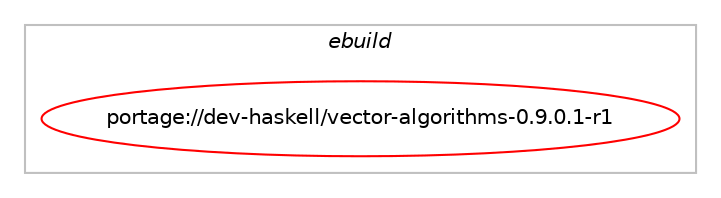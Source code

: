 digraph prolog {

# *************
# Graph options
# *************

newrank=true;
concentrate=true;
compound=true;
graph [rankdir=LR,fontname=Helvetica,fontsize=10,ranksep=1.5];#, ranksep=2.5, nodesep=0.2];
edge  [arrowhead=vee];
node  [fontname=Helvetica,fontsize=10];

# **********
# The ebuild
# **********

subgraph cluster_leftcol {
color=gray;
label=<<i>ebuild</i>>;
id [label="portage://dev-haskell/vector-algorithms-0.9.0.1-r1", color=red, width=4, href="../dev-haskell/vector-algorithms-0.9.0.1-r1.svg"];
}

# ****************
# The dependencies
# ****************

subgraph cluster_midcol {
color=gray;
label=<<i>dependencies</i>>;
subgraph cluster_compile {
fillcolor="#eeeeee";
style=filled;
label=<<i>compile</i>>;
# *** BEGIN UNKNOWN DEPENDENCY TYPE (TODO) ***
# id -> equal(any_of_group([package_dependency(portage://dev-haskell/vector-algorithms-0.9.0.1-r1,install,no,dev-haskell,bitvec,none,[,,],[],[use(enable(gmp),none)]),package_dependency(portage://dev-haskell/vector-algorithms-0.9.0.1-r1,install,no,dev-lang,ghc,none,[,,],[],[use(enable(gmp),none)])]))
# *** END UNKNOWN DEPENDENCY TYPE (TODO) ***

# *** BEGIN UNKNOWN DEPENDENCY TYPE (TODO) ***
# id -> equal(use_conditional_group(positive,hscolour,portage://dev-haskell/vector-algorithms-0.9.0.1-r1,[package_dependency(portage://dev-haskell/vector-algorithms-0.9.0.1-r1,install,no,dev-haskell,hscolour,none,[,,],[],[])]))
# *** END UNKNOWN DEPENDENCY TYPE (TODO) ***

# *** BEGIN UNKNOWN DEPENDENCY TYPE (TODO) ***
# id -> equal(use_conditional_group(positive,test,portage://dev-haskell/vector-algorithms-0.9.0.1-r1,[use_conditional_group(positive,properties,portage://dev-haskell/vector-algorithms-0.9.0.1-r1,[package_dependency(portage://dev-haskell/vector-algorithms-0.9.0.1-r1,install,no,dev-haskell,quickcheck,greater,[2.9,,,2.9],[],[]),package_dependency(portage://dev-haskell/vector-algorithms-0.9.0.1-r1,install,no,dev-haskell,quickcheck,smaller,[2.15,,,2.15],[],[])])]))
# *** END UNKNOWN DEPENDENCY TYPE (TODO) ***

# *** BEGIN UNKNOWN DEPENDENCY TYPE (TODO) ***
# id -> equal(package_dependency(portage://dev-haskell/vector-algorithms-0.9.0.1-r1,install,no,dev-haskell,bitvec,greaterequal,[1.0,,,1.0],any_same_slot,[use(optenable(profile),none)]))
# *** END UNKNOWN DEPENDENCY TYPE (TODO) ***

# *** BEGIN UNKNOWN DEPENDENCY TYPE (TODO) ***
# id -> equal(package_dependency(portage://dev-haskell/vector-algorithms-0.9.0.1-r1,install,no,dev-haskell,bitvec,smaller,[1.2,,,1.2],any_same_slot,[use(optenable(profile),none)]))
# *** END UNKNOWN DEPENDENCY TYPE (TODO) ***

# *** BEGIN UNKNOWN DEPENDENCY TYPE (TODO) ***
# id -> equal(package_dependency(portage://dev-haskell/vector-algorithms-0.9.0.1-r1,install,no,dev-haskell,cabal,greaterequal,[2.2.0.1,,,2.2.0.1],[],[]))
# *** END UNKNOWN DEPENDENCY TYPE (TODO) ***

# *** BEGIN UNKNOWN DEPENDENCY TYPE (TODO) ***
# id -> equal(package_dependency(portage://dev-haskell/vector-algorithms-0.9.0.1-r1,install,no,dev-haskell,primitive,greaterequal,[0.6.2.0,,,0.6.2.0],any_same_slot,[use(optenable(profile),none)]))
# *** END UNKNOWN DEPENDENCY TYPE (TODO) ***

# *** BEGIN UNKNOWN DEPENDENCY TYPE (TODO) ***
# id -> equal(package_dependency(portage://dev-haskell/vector-algorithms-0.9.0.1-r1,install,no,dev-haskell,primitive,smaller,[0.8,,,0.8],any_same_slot,[use(optenable(profile),none)]))
# *** END UNKNOWN DEPENDENCY TYPE (TODO) ***

# *** BEGIN UNKNOWN DEPENDENCY TYPE (TODO) ***
# id -> equal(package_dependency(portage://dev-haskell/vector-algorithms-0.9.0.1-r1,install,no,dev-haskell,vector,greaterequal,[0.6,,,0.6],any_same_slot,[use(optenable(profile),none)]))
# *** END UNKNOWN DEPENDENCY TYPE (TODO) ***

# *** BEGIN UNKNOWN DEPENDENCY TYPE (TODO) ***
# id -> equal(package_dependency(portage://dev-haskell/vector-algorithms-0.9.0.1-r1,install,no,dev-haskell,vector,smaller,[0.14,,,0.14],any_same_slot,[use(optenable(profile),none)]))
# *** END UNKNOWN DEPENDENCY TYPE (TODO) ***

# *** BEGIN UNKNOWN DEPENDENCY TYPE (TODO) ***
# id -> equal(package_dependency(portage://dev-haskell/vector-algorithms-0.9.0.1-r1,install,no,dev-lang,ghc,greaterequal,[8.4.3,,,8.4.3],any_same_slot,[]))
# *** END UNKNOWN DEPENDENCY TYPE (TODO) ***

}
subgraph cluster_compileandrun {
fillcolor="#eeeeee";
style=filled;
label=<<i>compile and run</i>>;
}
subgraph cluster_run {
fillcolor="#eeeeee";
style=filled;
label=<<i>run</i>>;
# *** BEGIN UNKNOWN DEPENDENCY TYPE (TODO) ***
# id -> equal(any_of_group([package_dependency(portage://dev-haskell/vector-algorithms-0.9.0.1-r1,run,no,dev-haskell,bitvec,none,[,,],[],[use(enable(gmp),none)]),package_dependency(portage://dev-haskell/vector-algorithms-0.9.0.1-r1,run,no,dev-lang,ghc,none,[,,],[],[use(enable(gmp),none)])]))
# *** END UNKNOWN DEPENDENCY TYPE (TODO) ***

# *** BEGIN UNKNOWN DEPENDENCY TYPE (TODO) ***
# id -> equal(package_dependency(portage://dev-haskell/vector-algorithms-0.9.0.1-r1,run,no,dev-haskell,bitvec,greaterequal,[1.0,,,1.0],any_same_slot,[use(optenable(profile),none)]))
# *** END UNKNOWN DEPENDENCY TYPE (TODO) ***

# *** BEGIN UNKNOWN DEPENDENCY TYPE (TODO) ***
# id -> equal(package_dependency(portage://dev-haskell/vector-algorithms-0.9.0.1-r1,run,no,dev-haskell,bitvec,smaller,[1.2,,,1.2],any_same_slot,[use(optenable(profile),none)]))
# *** END UNKNOWN DEPENDENCY TYPE (TODO) ***

# *** BEGIN UNKNOWN DEPENDENCY TYPE (TODO) ***
# id -> equal(package_dependency(portage://dev-haskell/vector-algorithms-0.9.0.1-r1,run,no,dev-haskell,primitive,greaterequal,[0.6.2.0,,,0.6.2.0],any_same_slot,[use(optenable(profile),none)]))
# *** END UNKNOWN DEPENDENCY TYPE (TODO) ***

# *** BEGIN UNKNOWN DEPENDENCY TYPE (TODO) ***
# id -> equal(package_dependency(portage://dev-haskell/vector-algorithms-0.9.0.1-r1,run,no,dev-haskell,primitive,smaller,[0.8,,,0.8],any_same_slot,[use(optenable(profile),none)]))
# *** END UNKNOWN DEPENDENCY TYPE (TODO) ***

# *** BEGIN UNKNOWN DEPENDENCY TYPE (TODO) ***
# id -> equal(package_dependency(portage://dev-haskell/vector-algorithms-0.9.0.1-r1,run,no,dev-haskell,vector,greaterequal,[0.6,,,0.6],any_same_slot,[use(optenable(profile),none)]))
# *** END UNKNOWN DEPENDENCY TYPE (TODO) ***

# *** BEGIN UNKNOWN DEPENDENCY TYPE (TODO) ***
# id -> equal(package_dependency(portage://dev-haskell/vector-algorithms-0.9.0.1-r1,run,no,dev-haskell,vector,smaller,[0.14,,,0.14],any_same_slot,[use(optenable(profile),none)]))
# *** END UNKNOWN DEPENDENCY TYPE (TODO) ***

# *** BEGIN UNKNOWN DEPENDENCY TYPE (TODO) ***
# id -> equal(package_dependency(portage://dev-haskell/vector-algorithms-0.9.0.1-r1,run,no,dev-lang,ghc,greaterequal,[8.4.3,,,8.4.3],any_same_slot,[]))
# *** END UNKNOWN DEPENDENCY TYPE (TODO) ***

# *** BEGIN UNKNOWN DEPENDENCY TYPE (TODO) ***
# id -> equal(package_dependency(portage://dev-haskell/vector-algorithms-0.9.0.1-r1,run,no,dev-lang,ghc,none,[,,],any_same_slot,[use(optenable(profile),none)]))
# *** END UNKNOWN DEPENDENCY TYPE (TODO) ***

}
}

# **************
# The candidates
# **************

subgraph cluster_choices {
rank=same;
color=gray;
label=<<i>candidates</i>>;

}

}
